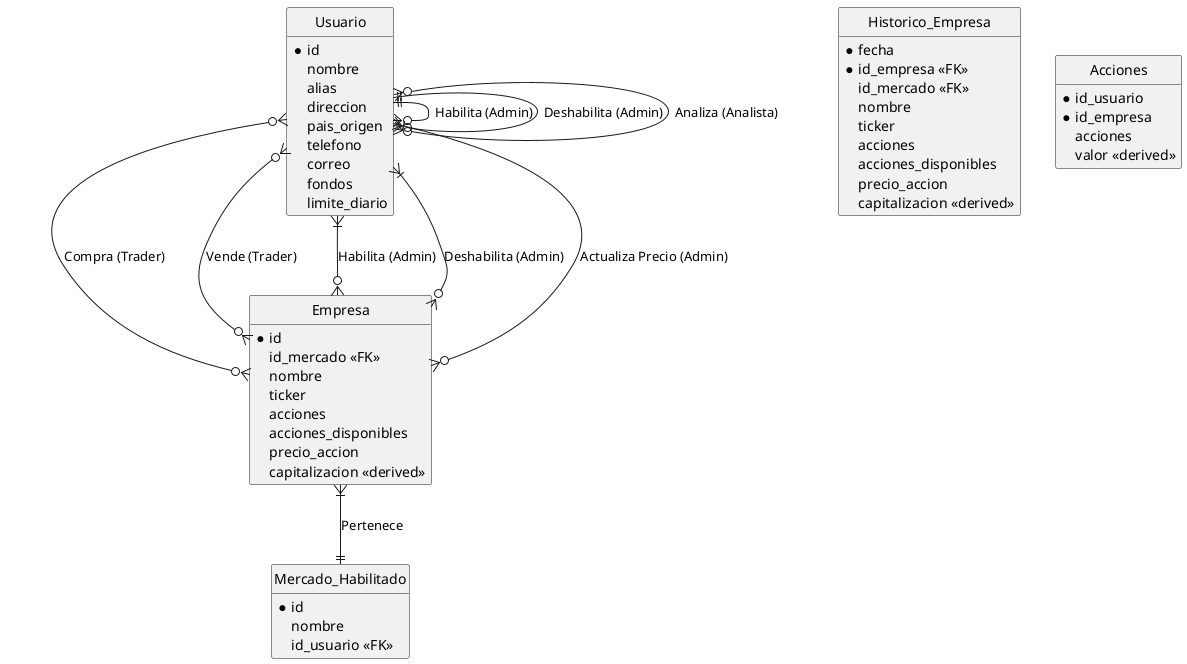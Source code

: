@startuml
!define RECTANGLE class
hide circle
hide methods
hide stereotypes

' ===== Entidades =====
entity "Usuario" as Usuario {
  *id
  nombre
  alias
  direccion
  pais_origen
  telefono
  correo
  rol (Admin/Trader/Analista)
  fondos
  limite_diario
  contraseña (hash)
}

entity "Empresa" as Empresa {
  *id
  id_mercado <<FK>>
  nombre
  ticker
  acciones
  acciones_disponibles
  precio_accion
  capitalizacion <<derived>>
}

entity "Historico_Empresa" as Historico_Empresa {
  *fecha
  *id_empresa <<FK>>
  id_mercado <<FK>>
  nombre 
  ticker
  acciones
  acciones_disponibles
  precio_accion
  capitalizacion <<derived>>
}

entity "Mercado_Habilitado" as Mercado_Habilitado {
  *id
  nombre
  id_usuario <<FK>>
}

entity "Acciones" as Acciones {
	*id_usuario
	*id_empresa
	acciones
	valor <<derived>>
}

' ===== Relaciones =====
Usuario ||--o{ Usuario : Habilita (Admin)
Usuario ||--o{ Usuario : Deshabilita (Admin)
Usuario }o--o{ Usuario : Analiza (Analista)
Usuario }o--o{ Empresa : Compra (Trader)
Usuario }o--o{ Empresa : Vende (Trader)
Usuario }|--o{ Empresa : Habilita (Admin)
Usuario }|--o{ Empresa : Deshabilita (Admin)
Usuario }|--o{ Empresa : Actualiza Precio (Admin)
Empresa }|--|| Mercado_Habilitado : Pertenece

@enduml
